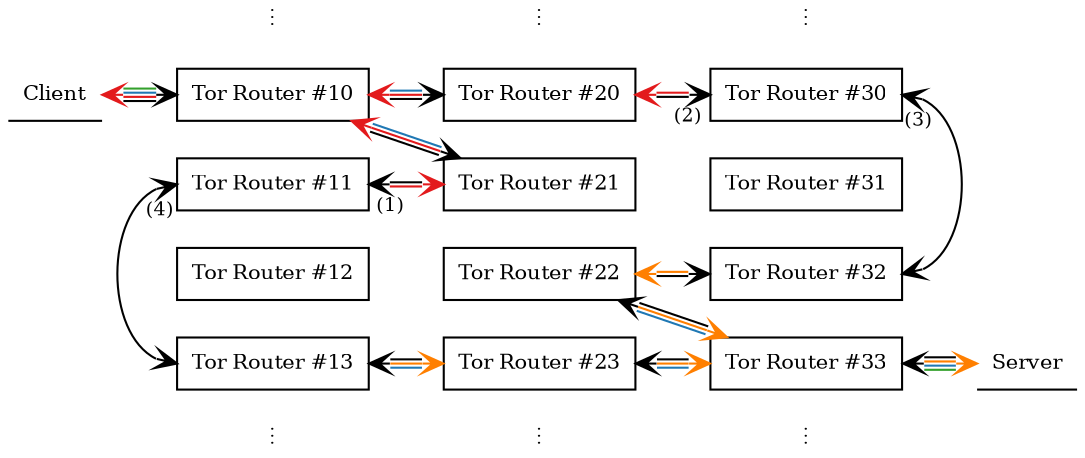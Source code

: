 digraph G {
	rankdir=LR
	margin=0
	splines=true
	esep=10
	
	node [fontsize=10 shape=box width=0.1 height=0.1 margin="0.1,0.1"]
	edge [fontsize=10]
	
	client [label="Client" shape=underline]
	
	{
		rank=same
		r0a [label="⋮" shape=plain]
		r00 [label="Tor Router #10"]
		r01 [label="Tor Router #11"]
		r02 [label="Tor Router #12"]
		r03 [label="Tor Router #13"]
		r0b [label="⋮" shape=plain]
		
		edge [style=invis]
		r0a -> r00 -> r01 -> r02 -> r03 -> r0b
	}
	
	{
		rank=same
		r1a [label="⋮" shape=plain]
		r10 [label="Tor Router #20"]
		r11 [label="Tor Router #21"]
		r12 [label="Tor Router #22"]
		r13 [label="Tor Router #23"]
		r1b [label="⋮" shape=plain]
		
		edge [style=invis]
		r1a -> r10 -> r11 -> r12 -> r13 -> r1b
	}
	
	{
		rank=same
		r2a [label="⋮" shape=plain]
		r20 [label="Tor Router #30"]
		r21 [label="Tor Router #31"]
		r22 [label="Tor Router #32"]
		r23 [label="Tor Router #33"]
		r2b [label="⋮" shape=plain]
		
		edge [style=invis]
		r2a -> r20 -> r21 -> r22 -> r23 -> r2b
	}
	
	server [label="Server" shape=underline]
	
	subgraph cluster_0 {
		edge [style=invis]
		r00 -> r10 -> r20
		r01 -> r11 -> r21
		r02 -> r12 -> r22
	}
	
	edge [arrowhead=vee arrowtail=vee colorscheme=paired8 dir=both]
	client -> r00:w [color="black:6:2:4"]
	
	r00 -> r11 [color="black:6:2"]
	r11:w -> r01:e [color="black:6" headlabel="(1)" labeldistance="1.5" labelangle=-45 fontsize=9]

	r00:e -> r10:w [color="black:6:2"]
	r10:e -> r20:w [color="black:6" headlabel="(2)" labeldistance="1.5" labelangle=45 fontsize=9]

	edge [arrowhead=vee arrowtail=vee colorscheme=paired8]
	r23 -> server [style=invis]
	server:w -> r23 [color="black:8:2:4"]

	r23 -> r12 [color="black:8:2"]
	r12:e -> r22 [color="black:8"]
	r22:e -> r20:e [color="black" headlabel="(3)" labeldistance="1.5" labelangle=-45 fontsize=9]
	
	r23 -> r13 [color="black:8:2"]
	r13 -> r03 [color="black:8:2"]
	r03:w -> r01:w [color="black" headlabel="(4)" labeldistance="1.5" labelangle=45 fontsize=9]
}
